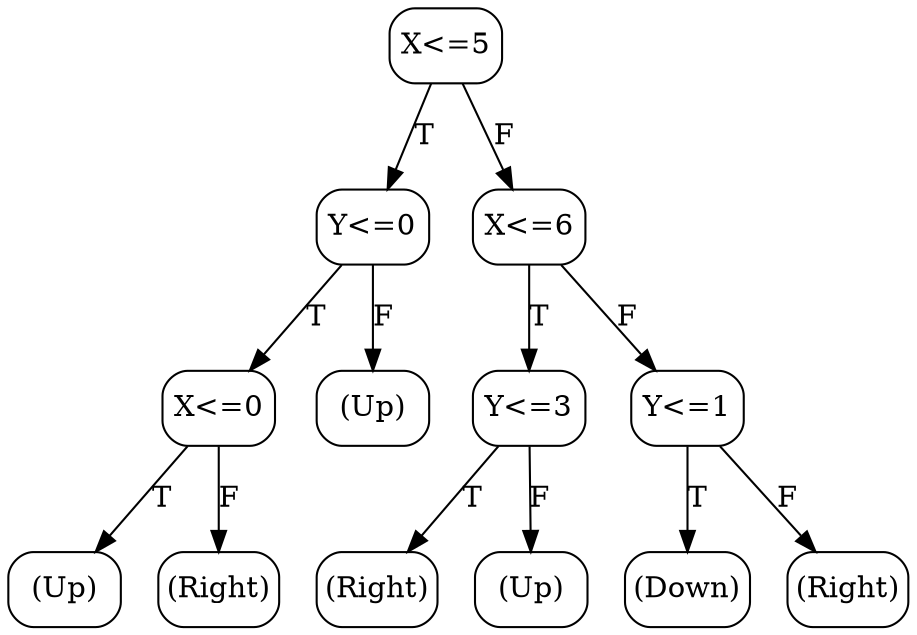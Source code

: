 // decision tree
digraph {
	3 [label="(Up)" margin="0.05,0.05" shape=box style=rounded]
	4 [label="(Right)" margin="0.05,0.05" shape=box style=rounded]
	2 [label="X<=0" margin="0.05,0.05" shape=box style=rounded]
	2 -> 3 [label=T]
	2 -> 4 [label=F]
	5 [label="(Up)" margin="0.05,0.05" shape=box style=rounded]
	1 [label="Y<=0" margin="0.05,0.05" shape=box style=rounded]
	1 -> 2 [label=T]
	1 -> 5 [label=F]
	10 [label="(Right)" margin="0.05,0.05" shape=box style=rounded]
	11 [label="(Up)" margin="0.05,0.05" shape=box style=rounded]
	9 [label="Y<=3" margin="0.05,0.05" shape=box style=rounded]
	9 -> 10 [label=T]
	9 -> 11 [label=F]
	13 [label="(Down)" margin="0.05,0.05" shape=box style=rounded]
	14 [label="(Right)" margin="0.05,0.05" shape=box style=rounded]
	12 [label="Y<=1" margin="0.05,0.05" shape=box style=rounded]
	12 -> 13 [label=T]
	12 -> 14 [label=F]
	8 [label="X<=6" margin="0.05,0.05" shape=box style=rounded]
	8 -> 9 [label=T]
	8 -> 12 [label=F]
	0 [label="X<=5" margin="0.05,0.05" shape=box style=rounded]
	0 -> 1 [label=T]
	0 -> 8 [label=F]
}

